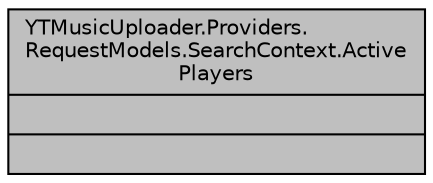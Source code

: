 digraph "YTMusicUploader.Providers.RequestModels.SearchContext.ActivePlayers"
{
 // LATEX_PDF_SIZE
  edge [fontname="Helvetica",fontsize="10",labelfontname="Helvetica",labelfontsize="10"];
  node [fontname="Helvetica",fontsize="10",shape=record];
  Node1 [label="{YTMusicUploader.Providers.\lRequestModels.SearchContext.Active\lPlayers\n||}",height=0.2,width=0.4,color="black", fillcolor="grey75", style="filled", fontcolor="black",tooltip=" "];
}
